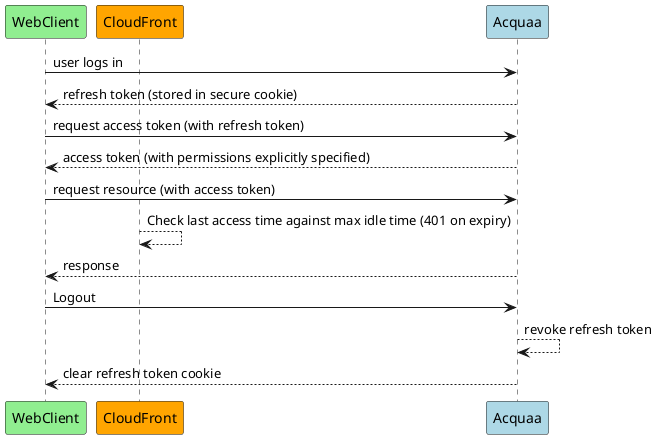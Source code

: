 @startuml Post-Login
participant WebClient #lightgreen
participant CloudFront #orange
participant Acquaa #lightblue

WebClient -> Acquaa : user logs in
Acquaa --> WebClient : refresh token (stored in secure cookie)

WebClient -> Acquaa : request access token (with refresh token)
Acquaa --> WebClient : access token (with permissions explicitly specified)

WebClient -> Acquaa : request resource (with access token)
CloudFront --> CloudFront : Check last access time against max idle time (401 on expiry)
Acquaa --> WebClient : response

WebClient -> Acquaa : Logout
Acquaa --> Acquaa : revoke refresh token
Acquaa --> WebClient : clear refresh token cookie

@enduml